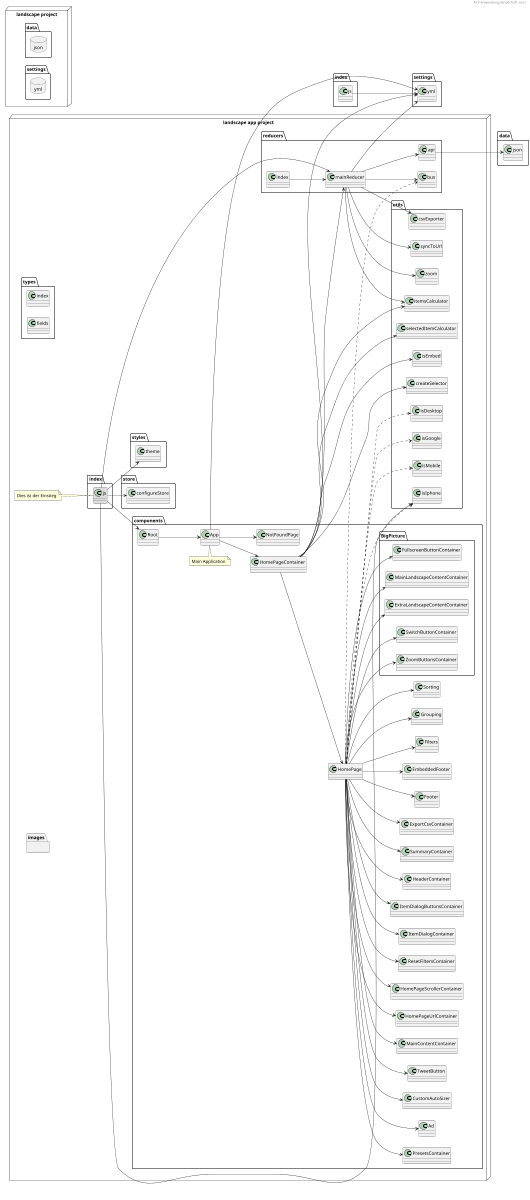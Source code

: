 @startuml R+V Anwendungslandschaft ./src/
'allow_mixing
left to right direction
scale max 1700*1200
header R+V Anwendungslandschaft ./src/

node "landscape app project" {
    package "components"  {
        class "App"
        class "HomePage"
        class "HomePageContainer"
        class "NotFoundPage"
        class "Root"
        class Filters
       	class Grouping
       	class Sorting
       	class PresetsContainer
       	class Ad
       	class CustomAutoSizer
       	class TweetButton
       	class MainContentContainer
       	class HomePageUrlContainer
       	class HomePageScrollerContainer
       	class ResetFiltersContainer
       	class ItemDialogContainer
       	class ItemDialogButtonsContainer
       	class HeaderContainer
       	class SummaryContainer
       	class ExportCsvContainer
       	class Footer
       	class EmbeddedFooter

        package BigPicture {
            class MainLandscapeContentContainer
            class ExtraLandscapeContentContainer
            class SwitchButtonContainer
            class ZoomButtonsContainer
            class FullscreenButtonContainer
        }

        HomePage --> Filters
       	HomePage --> Grouping
       	HomePage --> Sorting
       	HomePage --> PresetsContainer
       	HomePage --> Ad
       	HomePage --> CustomAutoSizer
       	HomePage --> TweetButton
       	HomePage --> MainContentContainer
       	HomePage --> HomePageUrlContainer
       	HomePage --> HomePageScrollerContainer
       	HomePage --> ResetFiltersContainer
       	HomePage --> ItemDialogContainer
       	HomePage --> ItemDialogButtonsContainer
       	HomePage --> HeaderContainer
       	HomePage --> SummaryContainer
       	HomePage --> ExportCsvContainer
       	HomePage --> Footer
       	HomePage --> EmbeddedFooter
       	HomePage --> MainLandscapeContentContainer
       	HomePage --> ExtraLandscapeContentContainer
       	HomePage --> SwitchButtonContainer
       	HomePage --> ZoomButtonsContainer
       	HomePage --> FullscreenButtonContainer

        Root --> App
        App --> HomePageContainer
        App --> NotFoundPage
        HomePageContainer --> HomePage

        note top of App
            Main Application
        end note
    }
    package "images" {
    }

    package "reducers" {
        class "api"
        class "bus"
        class "index"
        class "mainReducer"
        index --> mainReducer
    }

    package "store" {
        class "configureStore"
    }
    
    package "styles" {
        class "theme" 
    }

    package "types" {
        class index
		class fields
    }

    package "utils" {
        class "createSelector"
        class "csvExporter"
        class "isEmbed"
        class "isIphone"
        class "isMobile"
        class "isDesktop"
        class "isGoogle"
        class "itemsCalculator"
        class "selectedItemCalculator"
        class "syncToUrl"
        class "zoom"
    }
    class "index.js" #DDDDDD
    note left of index.js 
        Dies ist der Einstieg
    end note

    index.js --> configureStore
    index.js --> Root
    index.js --> mainReducer
    index.js --> theme
    index.js --> isIphone

    HomePageContainer --> createSelector
    HomePageContainer --> mainReducer
    HomePageContainer --> isEmbed
    HomePageContainer --> itemsCalculator
    HomePageContainer --> selectedItemCalculator

   	HomePage ..> isIphone
   	HomePage ..> isMobile
   	HomePage ..> isDesktop
   	HomePage ..> isGoogle
   	HomePage ..> bus
    
}

node "landscape project" {
    database "data.json" {

    }
    database "settings.yml" {

    }
}

api --> data.json
mainReducer --> api
mainReducer --> bus
mainReducer --> syncToUrl
mainReducer --> zoom
mainReducer --> itemsCalculator
mainReducer --> csvExporter
mainReducer --> settings.yml
index.js --> settings.yml
App --> settings.yml
HomePageContainer --> settings.yml
@enduml